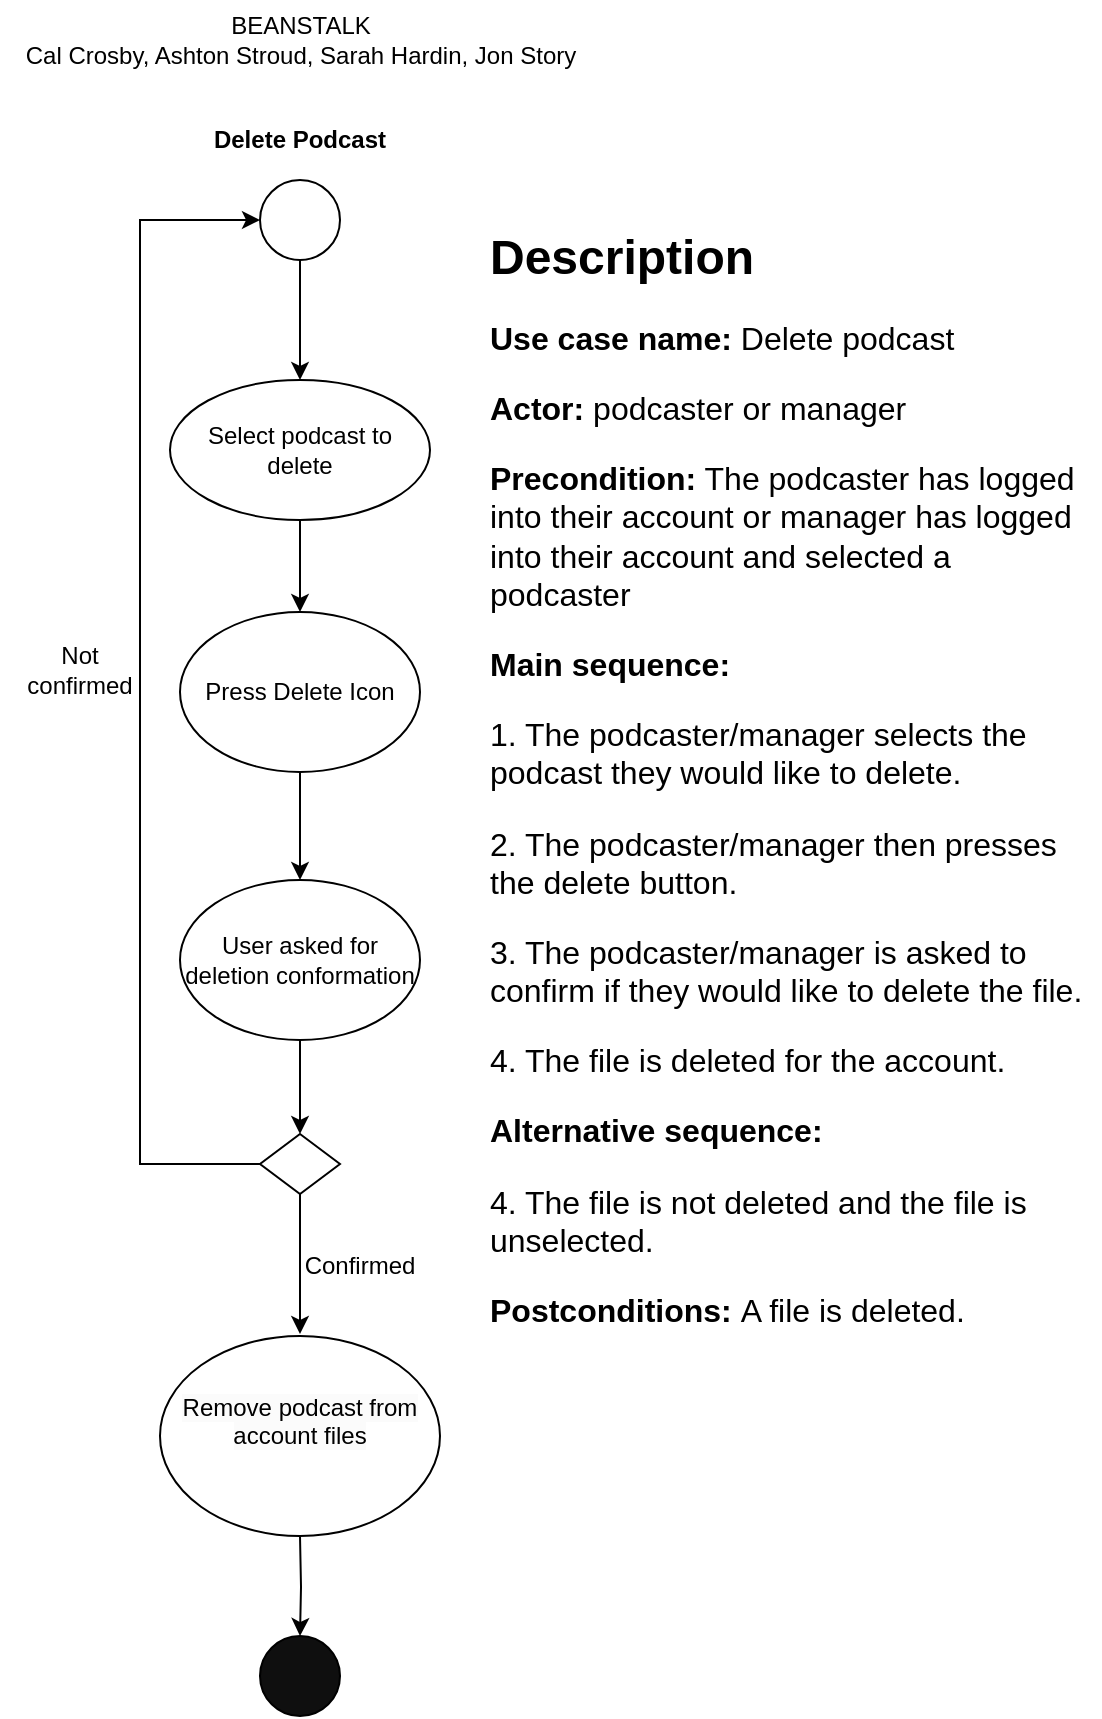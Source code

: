 <mxfile version="21.6.8" type="device">
  <diagram name="Page-1" id="wLwSyoKLnbe2JT4sdMwb">
    <mxGraphModel dx="1434" dy="956" grid="1" gridSize="10" guides="1" tooltips="1" connect="1" arrows="1" fold="1" page="1" pageScale="1" pageWidth="850" pageHeight="1100" math="0" shadow="0">
      <root>
        <mxCell id="0" />
        <mxCell id="1" parent="0" />
        <mxCell id="5yNrjOZ0DMDc57h8IIKu-22" style="edgeStyle=orthogonalEdgeStyle;rounded=0;orthogonalLoop=1;jettySize=auto;html=1;exitX=0.5;exitY=1;exitDx=0;exitDy=0;" parent="1" source="oXLlJpICOgz04VFmjEHe-2" target="5yNrjOZ0DMDc57h8IIKu-20" edge="1">
          <mxGeometry relative="1" as="geometry" />
        </mxCell>
        <mxCell id="oXLlJpICOgz04VFmjEHe-2" value="Select podcast to delete" style="ellipse;whiteSpace=wrap;html=1;" parent="1" vertex="1">
          <mxGeometry x="255" y="270" width="130" height="70" as="geometry" />
        </mxCell>
        <mxCell id="5yNrjOZ0DMDc57h8IIKu-6" style="edgeStyle=orthogonalEdgeStyle;rounded=0;orthogonalLoop=1;jettySize=auto;html=1;exitX=0.5;exitY=1;exitDx=0;exitDy=0;entryX=0.5;entryY=0;entryDx=0;entryDy=0;" parent="1" source="oXLlJpICOgz04VFmjEHe-3" target="5yNrjOZ0DMDc57h8IIKu-5" edge="1">
          <mxGeometry relative="1" as="geometry" />
        </mxCell>
        <mxCell id="oXLlJpICOgz04VFmjEHe-3" value="User asked for deletion conformation" style="ellipse;whiteSpace=wrap;html=1;" parent="1" vertex="1">
          <mxGeometry x="260" y="520" width="120" height="80" as="geometry" />
        </mxCell>
        <mxCell id="oXLlJpICOgz04VFmjEHe-5" value="" style="endArrow=classic;html=1;rounded=0;exitX=0.5;exitY=1;exitDx=0;exitDy=0;entryX=0.5;entryY=0;entryDx=0;entryDy=0;" parent="1" target="oXLlJpICOgz04VFmjEHe-2" edge="1">
          <mxGeometry width="50" height="50" relative="1" as="geometry">
            <mxPoint x="320" y="210" as="sourcePoint" />
            <mxPoint x="450" y="370" as="targetPoint" />
          </mxGeometry>
        </mxCell>
        <mxCell id="5yNrjOZ0DMDc57h8IIKu-19" style="edgeStyle=orthogonalEdgeStyle;rounded=0;orthogonalLoop=1;jettySize=auto;html=1;exitX=0.5;exitY=1;exitDx=0;exitDy=0;entryX=0.5;entryY=0;entryDx=0;entryDy=0;" parent="1" target="5yNrjOZ0DMDc57h8IIKu-18" edge="1">
          <mxGeometry relative="1" as="geometry">
            <mxPoint x="320" y="848" as="sourcePoint" />
          </mxGeometry>
        </mxCell>
        <mxCell id="5yNrjOZ0DMDc57h8IIKu-1" value="&#xa;&lt;span style=&quot;color: rgb(0, 0, 0); font-family: Helvetica; font-size: 12px; font-style: normal; font-variant-ligatures: normal; font-variant-caps: normal; font-weight: 400; letter-spacing: normal; orphans: 2; text-align: center; text-indent: 0px; text-transform: none; widows: 2; word-spacing: 0px; -webkit-text-stroke-width: 0px; background-color: rgb(251, 251, 251); text-decoration-thickness: initial; text-decoration-style: initial; text-decoration-color: initial; float: none; display: inline !important;&quot;&gt;Remove podcast from account files&lt;/span&gt;&#xa;&#xa;" style="ellipse;whiteSpace=wrap;html=1;" parent="1" vertex="1">
          <mxGeometry x="250" y="748" width="140" height="100" as="geometry" />
        </mxCell>
        <mxCell id="5yNrjOZ0DMDc57h8IIKu-9" style="edgeStyle=orthogonalEdgeStyle;rounded=0;orthogonalLoop=1;jettySize=auto;html=1;exitX=0.5;exitY=1;exitDx=0;exitDy=0;" parent="1" source="5yNrjOZ0DMDc57h8IIKu-5" edge="1">
          <mxGeometry relative="1" as="geometry">
            <mxPoint x="320" y="747" as="targetPoint" />
          </mxGeometry>
        </mxCell>
        <mxCell id="5yNrjOZ0DMDc57h8IIKu-10" style="edgeStyle=orthogonalEdgeStyle;rounded=0;orthogonalLoop=1;jettySize=auto;html=1;exitX=0;exitY=0.5;exitDx=0;exitDy=0;entryX=0;entryY=0.5;entryDx=0;entryDy=0;" parent="1" source="5yNrjOZ0DMDc57h8IIKu-5" target="5yNrjOZ0DMDc57h8IIKu-17" edge="1">
          <mxGeometry relative="1" as="geometry">
            <mxPoint x="240" y="585" as="sourcePoint" />
            <mxPoint x="240" y="180" as="targetPoint" />
            <Array as="points">
              <mxPoint x="240" y="662" />
              <mxPoint x="240" y="190" />
            </Array>
          </mxGeometry>
        </mxCell>
        <mxCell id="5yNrjOZ0DMDc57h8IIKu-5" value="" style="rhombus;whiteSpace=wrap;html=1;" parent="1" vertex="1">
          <mxGeometry x="300" y="647" width="40" height="30" as="geometry" />
        </mxCell>
        <mxCell id="5yNrjOZ0DMDc57h8IIKu-13" value="Confirmed" style="text;html=1;strokeColor=none;fillColor=none;align=center;verticalAlign=middle;whiteSpace=wrap;rounded=0;" parent="1" vertex="1">
          <mxGeometry x="320" y="698" width="60" height="30" as="geometry" />
        </mxCell>
        <mxCell id="5yNrjOZ0DMDc57h8IIKu-15" value="Not confirmed" style="text;html=1;strokeColor=none;fillColor=none;align=center;verticalAlign=middle;whiteSpace=wrap;rounded=0;" parent="1" vertex="1">
          <mxGeometry x="180" y="400" width="60" height="30" as="geometry" />
        </mxCell>
        <mxCell id="5yNrjOZ0DMDc57h8IIKu-16" value="&lt;b&gt;Delete Podcast&lt;/b&gt;" style="text;html=1;strokeColor=none;fillColor=none;align=center;verticalAlign=middle;whiteSpace=wrap;rounded=0;" parent="1" vertex="1">
          <mxGeometry x="260" y="135" width="120" height="30" as="geometry" />
        </mxCell>
        <mxCell id="5yNrjOZ0DMDc57h8IIKu-17" value="" style="ellipse;whiteSpace=wrap;html=1;aspect=fixed;" parent="1" vertex="1">
          <mxGeometry x="300" y="170" width="40" height="40" as="geometry" />
        </mxCell>
        <mxCell id="5yNrjOZ0DMDc57h8IIKu-18" value="" style="ellipse;whiteSpace=wrap;html=1;aspect=fixed;fillColor=#0f0f0f;" parent="1" vertex="1">
          <mxGeometry x="300" y="898" width="40" height="40" as="geometry" />
        </mxCell>
        <mxCell id="5yNrjOZ0DMDc57h8IIKu-21" style="edgeStyle=orthogonalEdgeStyle;rounded=0;orthogonalLoop=1;jettySize=auto;html=1;exitX=0.5;exitY=1;exitDx=0;exitDy=0;entryX=0.5;entryY=0;entryDx=0;entryDy=0;" parent="1" source="5yNrjOZ0DMDc57h8IIKu-20" target="oXLlJpICOgz04VFmjEHe-3" edge="1">
          <mxGeometry relative="1" as="geometry" />
        </mxCell>
        <mxCell id="5yNrjOZ0DMDc57h8IIKu-20" value="Press Delete Icon" style="ellipse;whiteSpace=wrap;html=1;" parent="1" vertex="1">
          <mxGeometry x="260" y="386" width="120" height="80" as="geometry" />
        </mxCell>
        <mxCell id="5yNrjOZ0DMDc57h8IIKu-23" value="&lt;h1&gt;&lt;br&gt;&lt;/h1&gt;&lt;h1 style=&quot;border-color: var(--border-color);&quot;&gt;Description&lt;/h1&gt;&lt;p style=&quot;border-color: var(--border-color); font-size: 16px;&quot;&gt;&lt;b&gt;Use case name:&lt;/b&gt; Delete podcast&lt;/p&gt;&lt;p style=&quot;border-color: var(--border-color); font-size: 16px;&quot;&gt;&lt;b&gt;Actor:&lt;/b&gt; podcaster or manager&lt;/p&gt;&lt;p style=&quot;border-color: var(--border-color); font-size: 16px;&quot;&gt;&lt;b&gt;Precondition:&lt;/b&gt; The podcaster has logged into their account or manager has logged into their account and selected a podcaster&lt;/p&gt;&lt;p style=&quot;border-color: var(--border-color); font-size: 16px;&quot;&gt;&lt;b&gt;Main sequence:&lt;/b&gt;&lt;/p&gt;&lt;p style=&quot;border-color: var(--border-color); font-size: 16px;&quot;&gt;1. The podcaster/manager selects the podcast they would like to delete.&amp;nbsp;&lt;/p&gt;&lt;p style=&quot;border-color: var(--border-color); font-size: 16px;&quot;&gt;2. The podcaster/manager then presses the delete button.&lt;/p&gt;&lt;p style=&quot;border-color: var(--border-color); font-size: 16px;&quot;&gt;3. The podcaster/manager is asked to confirm if they would like to delete the file.&lt;/p&gt;&lt;p style=&quot;border-color: var(--border-color); font-size: 16px;&quot;&gt;4. The file is deleted for the account.&lt;/p&gt;&lt;p style=&quot;border-color: var(--border-color); font-size: 16px;&quot;&gt;&lt;b&gt;Alternative sequence:&lt;/b&gt;&lt;/p&gt;&lt;p style=&quot;border-color: var(--border-color); font-size: 16px;&quot;&gt;4. The file is not deleted and the file is unselected.&amp;nbsp;&lt;/p&gt;&lt;p style=&quot;border-color: var(--border-color); font-size: 16px;&quot;&gt;&lt;b&gt;Postconditions: &lt;/b&gt;A file is deleted.&lt;/p&gt;" style="text;html=1;strokeColor=none;fillColor=none;spacing=5;spacingTop=-20;whiteSpace=wrap;overflow=hidden;rounded=0;" parent="1" vertex="1">
          <mxGeometry x="410" y="144" width="310" height="626" as="geometry" />
        </mxCell>
        <mxCell id="xBIsx-k-6L0i1P938BCn-1" value="BEANSTALK&lt;br&gt;Cal Crosby, Ashton Stroud, Sarah Hardin, Jon Story" style="text;html=1;align=center;verticalAlign=middle;resizable=0;points=[];autosize=1;strokeColor=none;fillColor=none;" vertex="1" parent="1">
          <mxGeometry x="170" y="80" width="300" height="40" as="geometry" />
        </mxCell>
      </root>
    </mxGraphModel>
  </diagram>
</mxfile>
